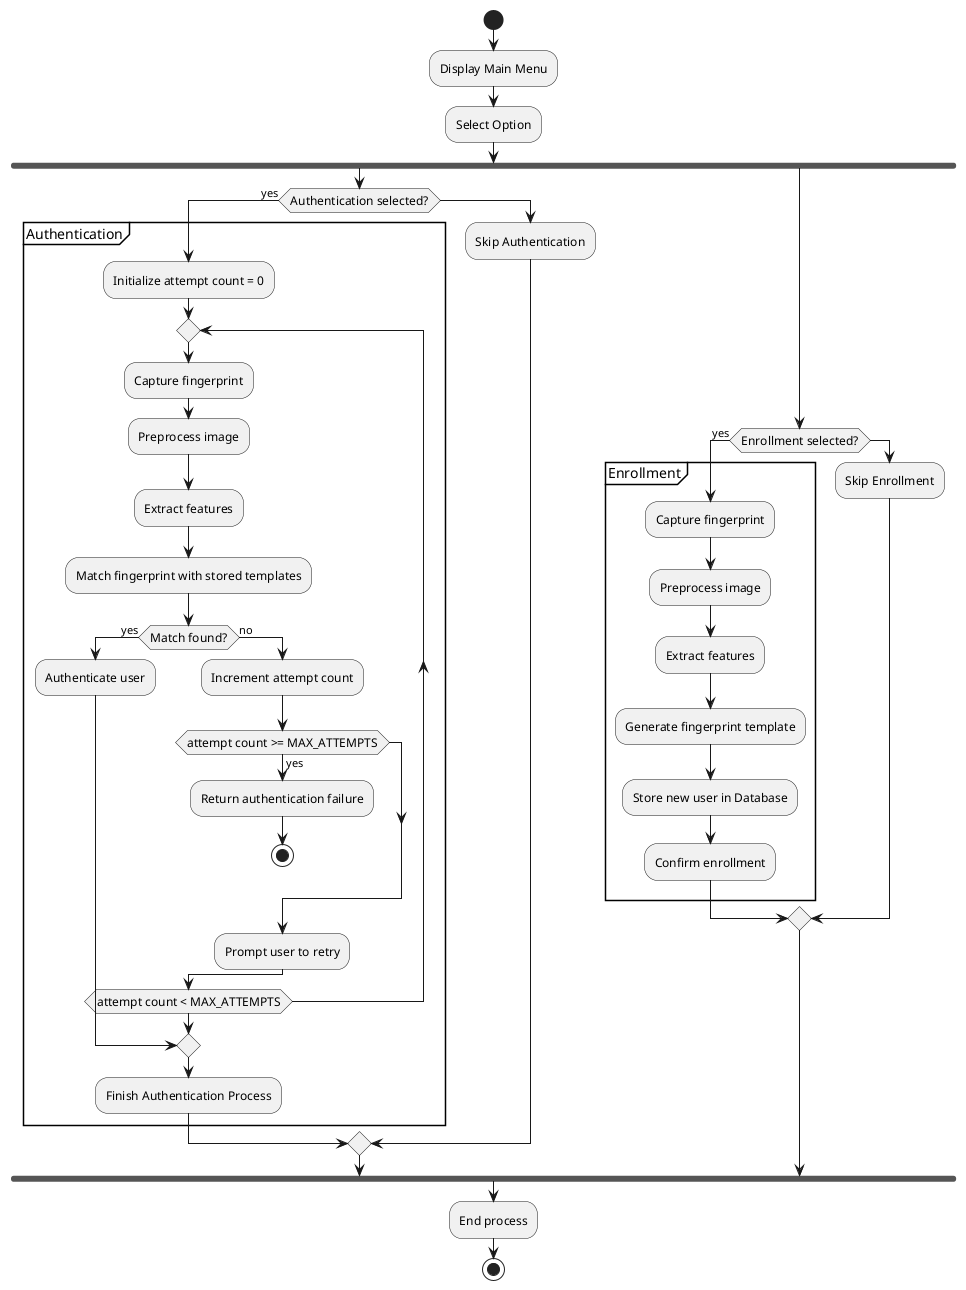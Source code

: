 @startuml
skinparam activity {
  FontName Arial
  FontSize 12
}

start
:Display Main Menu;
:Select Option;

fork
  if (Authentication selected?) then (yes)
    partition Authentication {
      :Initialize attempt count = 0;
      repeat
        :Capture fingerprint;
        :Preprocess image;
        :Extract features;
        :Match fingerprint with stored templates;
        if (Match found?) then (yes)
          :Authenticate user;
          break
        else (no)
          :Increment attempt count;
          if (attempt count >= MAX_ATTEMPTS) then (yes)
            :Return authentication failure;
            stop
          endif
          :Prompt user to retry;
        endif
      repeat while (attempt count < MAX_ATTEMPTS)
      :Finish Authentication Process;
    }
  else
    :Skip Authentication;
  endif
fork again
  if (Enrollment selected?) then (yes)
    partition Enrollment {
      :Capture fingerprint;
      :Preprocess image;
      :Extract features;
      :Generate fingerprint template;
      :Store new user in Database;
      :Confirm enrollment;
    }
  else
    :Skip Enrollment;
  endif
end fork

:End process;
stop
@enduml
